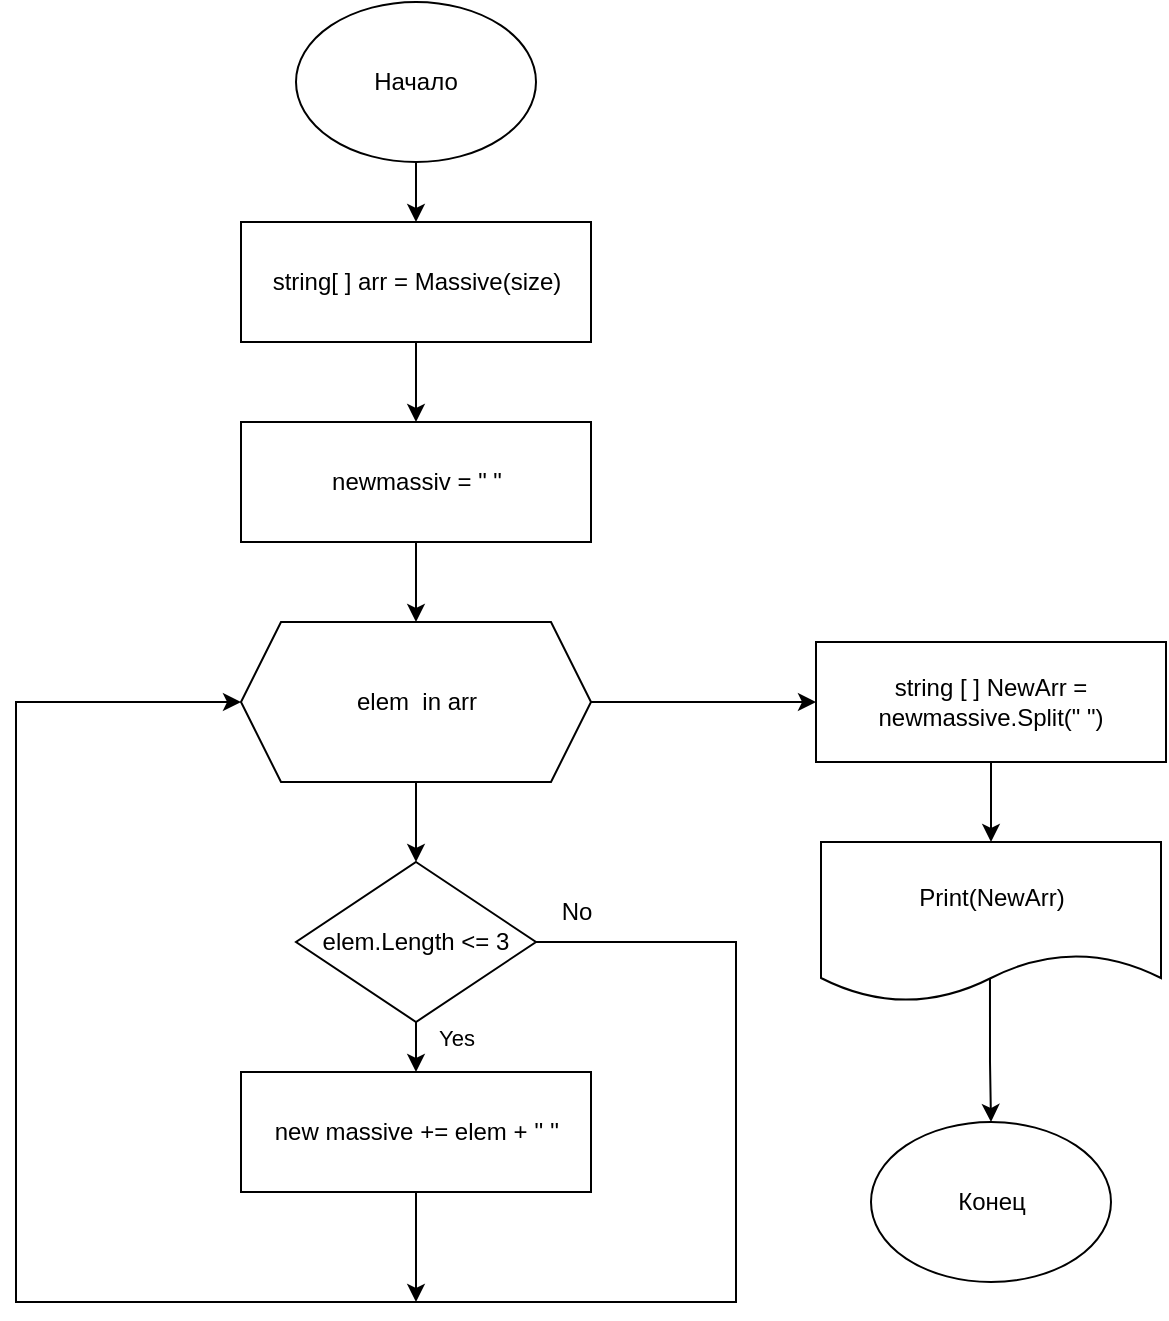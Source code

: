 <mxfile version="20.7.4" type="device"><diagram id="C5RBs43oDa-KdzZeNtuy" name="Page-1"><mxGraphModel dx="1026" dy="692" grid="1" gridSize="10" guides="1" tooltips="1" connect="1" arrows="1" fold="1" page="1" pageScale="1" pageWidth="827" pageHeight="1169" math="0" shadow="0"><root><mxCell id="WIyWlLk6GJQsqaUBKTNV-0"/><mxCell id="WIyWlLk6GJQsqaUBKTNV-1" parent="WIyWlLk6GJQsqaUBKTNV-0"/><mxCell id="cn8wfko5hbn8YvicUqQE-6" value="" style="edgeStyle=orthogonalEdgeStyle;rounded=0;orthogonalLoop=1;jettySize=auto;html=1;" edge="1" parent="WIyWlLk6GJQsqaUBKTNV-1" source="cn8wfko5hbn8YvicUqQE-0" target="cn8wfko5hbn8YvicUqQE-1"><mxGeometry relative="1" as="geometry"/></mxCell><mxCell id="cn8wfko5hbn8YvicUqQE-0" value="Начало" style="ellipse;whiteSpace=wrap;html=1;" vertex="1" parent="WIyWlLk6GJQsqaUBKTNV-1"><mxGeometry x="180" y="20" width="120" height="80" as="geometry"/></mxCell><mxCell id="cn8wfko5hbn8YvicUqQE-7" value="" style="edgeStyle=orthogonalEdgeStyle;rounded=0;orthogonalLoop=1;jettySize=auto;html=1;" edge="1" parent="WIyWlLk6GJQsqaUBKTNV-1" source="cn8wfko5hbn8YvicUqQE-1" target="cn8wfko5hbn8YvicUqQE-2"><mxGeometry relative="1" as="geometry"/></mxCell><mxCell id="cn8wfko5hbn8YvicUqQE-1" value="string[ ] arr = Massive(size)" style="rounded=0;whiteSpace=wrap;html=1;" vertex="1" parent="WIyWlLk6GJQsqaUBKTNV-1"><mxGeometry x="152.5" y="130" width="175" height="60" as="geometry"/></mxCell><mxCell id="cn8wfko5hbn8YvicUqQE-8" value="" style="edgeStyle=orthogonalEdgeStyle;rounded=0;orthogonalLoop=1;jettySize=auto;html=1;" edge="1" parent="WIyWlLk6GJQsqaUBKTNV-1" source="cn8wfko5hbn8YvicUqQE-2" target="cn8wfko5hbn8YvicUqQE-3"><mxGeometry relative="1" as="geometry"/></mxCell><mxCell id="cn8wfko5hbn8YvicUqQE-2" value="newmassiv = &quot; &quot;" style="rounded=0;whiteSpace=wrap;html=1;" vertex="1" parent="WIyWlLk6GJQsqaUBKTNV-1"><mxGeometry x="152.5" y="230" width="175" height="60" as="geometry"/></mxCell><mxCell id="cn8wfko5hbn8YvicUqQE-9" value="" style="edgeStyle=orthogonalEdgeStyle;rounded=0;orthogonalLoop=1;jettySize=auto;html=1;" edge="1" parent="WIyWlLk6GJQsqaUBKTNV-1" source="cn8wfko5hbn8YvicUqQE-3" target="cn8wfko5hbn8YvicUqQE-4"><mxGeometry relative="1" as="geometry"/></mxCell><mxCell id="cn8wfko5hbn8YvicUqQE-16" value="" style="edgeStyle=orthogonalEdgeStyle;rounded=0;orthogonalLoop=1;jettySize=auto;html=1;" edge="1" parent="WIyWlLk6GJQsqaUBKTNV-1" source="cn8wfko5hbn8YvicUqQE-3" target="cn8wfko5hbn8YvicUqQE-15"><mxGeometry relative="1" as="geometry"/></mxCell><mxCell id="cn8wfko5hbn8YvicUqQE-3" value="elem &amp;nbsp;in arr" style="shape=hexagon;perimeter=hexagonPerimeter2;whiteSpace=wrap;html=1;fixedSize=1;" vertex="1" parent="WIyWlLk6GJQsqaUBKTNV-1"><mxGeometry x="152.5" y="330" width="175" height="80" as="geometry"/></mxCell><mxCell id="cn8wfko5hbn8YvicUqQE-10" value="" style="edgeStyle=orthogonalEdgeStyle;rounded=0;orthogonalLoop=1;jettySize=auto;html=1;" edge="1" parent="WIyWlLk6GJQsqaUBKTNV-1" source="cn8wfko5hbn8YvicUqQE-4" target="cn8wfko5hbn8YvicUqQE-5"><mxGeometry relative="1" as="geometry"/></mxCell><mxCell id="cn8wfko5hbn8YvicUqQE-11" value="Yes" style="edgeLabel;html=1;align=center;verticalAlign=middle;resizable=0;points=[];" vertex="1" connectable="0" parent="cn8wfko5hbn8YvicUqQE-10"><mxGeometry x="0.382" y="3" relative="1" as="geometry"><mxPoint x="17" as="offset"/></mxGeometry></mxCell><mxCell id="cn8wfko5hbn8YvicUqQE-12" style="edgeStyle=orthogonalEdgeStyle;rounded=0;orthogonalLoop=1;jettySize=auto;html=1;entryX=0;entryY=0.5;entryDx=0;entryDy=0;" edge="1" parent="WIyWlLk6GJQsqaUBKTNV-1" source="cn8wfko5hbn8YvicUqQE-4" target="cn8wfko5hbn8YvicUqQE-3"><mxGeometry relative="1" as="geometry"><mxPoint x="140" y="370" as="targetPoint"/><Array as="points"><mxPoint x="400" y="490"/><mxPoint x="400" y="670"/><mxPoint x="40" y="670"/><mxPoint x="40" y="370"/></Array></mxGeometry></mxCell><mxCell id="cn8wfko5hbn8YvicUqQE-4" value="elem.Length &amp;lt;= 3" style="rhombus;whiteSpace=wrap;html=1;" vertex="1" parent="WIyWlLk6GJQsqaUBKTNV-1"><mxGeometry x="180" y="450" width="120" height="80" as="geometry"/></mxCell><mxCell id="cn8wfko5hbn8YvicUqQE-14" style="edgeStyle=orthogonalEdgeStyle;rounded=0;orthogonalLoop=1;jettySize=auto;html=1;" edge="1" parent="WIyWlLk6GJQsqaUBKTNV-1" source="cn8wfko5hbn8YvicUqQE-5"><mxGeometry relative="1" as="geometry"><mxPoint x="240" y="670" as="targetPoint"/></mxGeometry></mxCell><mxCell id="cn8wfko5hbn8YvicUqQE-5" value="new massive += elem + '' ''" style="rounded=0;whiteSpace=wrap;html=1;" vertex="1" parent="WIyWlLk6GJQsqaUBKTNV-1"><mxGeometry x="152.5" y="555" width="175" height="60" as="geometry"/></mxCell><mxCell id="cn8wfko5hbn8YvicUqQE-13" value="No" style="text;html=1;align=center;verticalAlign=middle;resizable=0;points=[];autosize=1;strokeColor=none;fillColor=none;" vertex="1" parent="WIyWlLk6GJQsqaUBKTNV-1"><mxGeometry x="300" y="460" width="40" height="30" as="geometry"/></mxCell><mxCell id="cn8wfko5hbn8YvicUqQE-19" value="" style="edgeStyle=orthogonalEdgeStyle;rounded=0;orthogonalLoop=1;jettySize=auto;html=1;" edge="1" parent="WIyWlLk6GJQsqaUBKTNV-1" source="cn8wfko5hbn8YvicUqQE-15" target="cn8wfko5hbn8YvicUqQE-17"><mxGeometry relative="1" as="geometry"/></mxCell><mxCell id="cn8wfko5hbn8YvicUqQE-15" value="string [ ] NewArr = newmassive.Split(&quot; &quot;)" style="rounded=0;whiteSpace=wrap;html=1;" vertex="1" parent="WIyWlLk6GJQsqaUBKTNV-1"><mxGeometry x="440" y="340" width="175" height="60" as="geometry"/></mxCell><mxCell id="cn8wfko5hbn8YvicUqQE-20" value="" style="edgeStyle=orthogonalEdgeStyle;rounded=0;orthogonalLoop=1;jettySize=auto;html=1;exitX=0.497;exitY=0.838;exitDx=0;exitDy=0;exitPerimeter=0;" edge="1" parent="WIyWlLk6GJQsqaUBKTNV-1" source="cn8wfko5hbn8YvicUqQE-17" target="cn8wfko5hbn8YvicUqQE-18"><mxGeometry relative="1" as="geometry"/></mxCell><mxCell id="cn8wfko5hbn8YvicUqQE-17" value="Print(NewArr)" style="shape=document;whiteSpace=wrap;html=1;boundedLbl=1;" vertex="1" parent="WIyWlLk6GJQsqaUBKTNV-1"><mxGeometry x="442.5" y="440" width="170" height="80" as="geometry"/></mxCell><mxCell id="cn8wfko5hbn8YvicUqQE-18" value="Конец" style="ellipse;whiteSpace=wrap;html=1;" vertex="1" parent="WIyWlLk6GJQsqaUBKTNV-1"><mxGeometry x="467.5" y="580" width="120" height="80" as="geometry"/></mxCell></root></mxGraphModel></diagram></mxfile>